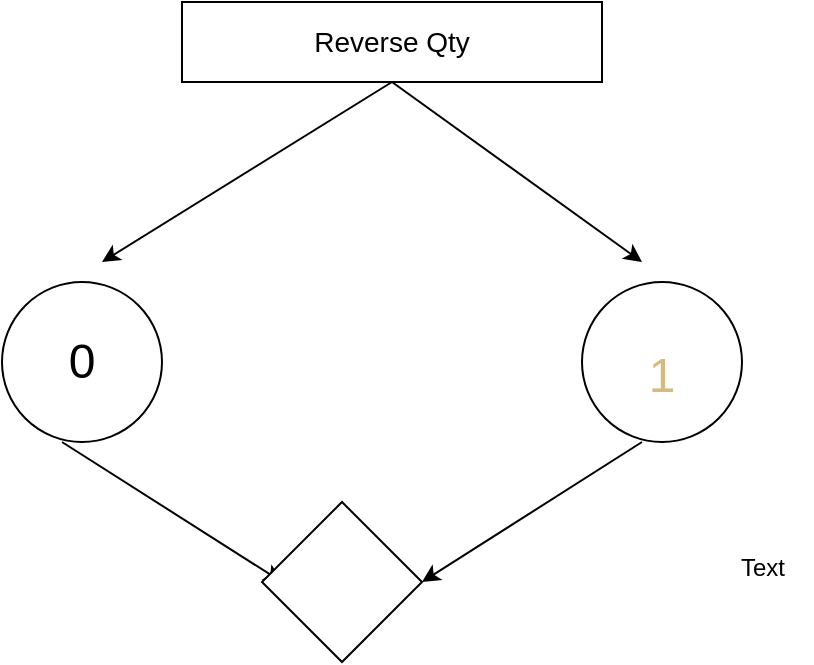 <mxfile>
    <diagram id="JBJF9eNFHVndl4dCjgEn" name="Page-1">
        <mxGraphModel dx="942" dy="563" grid="1" gridSize="10" guides="1" tooltips="1" connect="1" arrows="1" fold="1" page="1" pageScale="1" pageWidth="850" pageHeight="1100" math="0" shadow="0">
            <root>
                <mxCell id="0"/>
                <mxCell id="1" parent="0"/>
                <mxCell id="4" style="edgeStyle=none;html=1;exitX=0.5;exitY=1;exitDx=0;exitDy=0;" edge="1" parent="1" source="2">
                    <mxGeometry relative="1" as="geometry">
                        <mxPoint x="250" y="230" as="targetPoint"/>
                    </mxGeometry>
                </mxCell>
                <mxCell id="6" style="edgeStyle=none;html=1;exitX=0.5;exitY=1;exitDx=0;exitDy=0;" edge="1" parent="1" source="2">
                    <mxGeometry relative="1" as="geometry">
                        <mxPoint x="520" y="230" as="targetPoint"/>
                    </mxGeometry>
                </mxCell>
                <mxCell id="2" value="&lt;font style=&quot;font-size: 14px;&quot;&gt;Reverse Qty&lt;/font&gt;" style="whiteSpace=wrap;html=1;" vertex="1" parent="1">
                    <mxGeometry x="290" y="100" width="210" height="40" as="geometry"/>
                </mxCell>
                <mxCell id="10" style="edgeStyle=none;html=1;exitX=0.5;exitY=1;exitDx=0;exitDy=0;" edge="1" parent="1">
                    <mxGeometry relative="1" as="geometry">
                        <mxPoint x="410" y="390" as="targetPoint"/>
                        <mxPoint x="520" y="320" as="sourcePoint"/>
                    </mxGeometry>
                </mxCell>
                <mxCell id="5" value="&lt;br&gt;&lt;div style=&quot;text-align: start;&quot;&gt;&lt;font style=&quot;font-size: 24px;&quot; color=&quot;#d7ba7d&quot;&gt;&lt;span style=&quot;background-color: rgba(255, 255, 255, 0.1);&quot;&gt;1&lt;/span&gt;&lt;/font&gt;&lt;/div&gt;" style="ellipse;whiteSpace=wrap;html=1;" vertex="1" parent="1">
                    <mxGeometry x="490" y="240" width="80" height="80" as="geometry"/>
                </mxCell>
                <mxCell id="9" style="edgeStyle=none;html=1;exitX=0.5;exitY=1;exitDx=0;exitDy=0;" edge="1" parent="1">
                    <mxGeometry relative="1" as="geometry">
                        <mxPoint x="340" y="390" as="targetPoint"/>
                        <mxPoint x="230" y="320" as="sourcePoint"/>
                    </mxGeometry>
                </mxCell>
                <mxCell id="8" value="&lt;font style=&quot;font-size: 24px;&quot;&gt;0&lt;/font&gt;" style="ellipse;whiteSpace=wrap;html=1;" vertex="1" parent="1">
                    <mxGeometry x="200" y="240" width="80" height="80" as="geometry"/>
                </mxCell>
                <mxCell id="11" value="Text" style="text;html=1;align=center;verticalAlign=middle;resizable=0;points=[];autosize=1;strokeColor=none;fillColor=none;" vertex="1" parent="1">
                    <mxGeometry x="555" y="368" width="50" height="30" as="geometry"/>
                </mxCell>
                <mxCell id="12" value="" style="rhombus;whiteSpace=wrap;html=1;" vertex="1" parent="1">
                    <mxGeometry x="330" y="350" width="80" height="80" as="geometry"/>
                </mxCell>
            </root>
        </mxGraphModel>
    </diagram>
</mxfile>